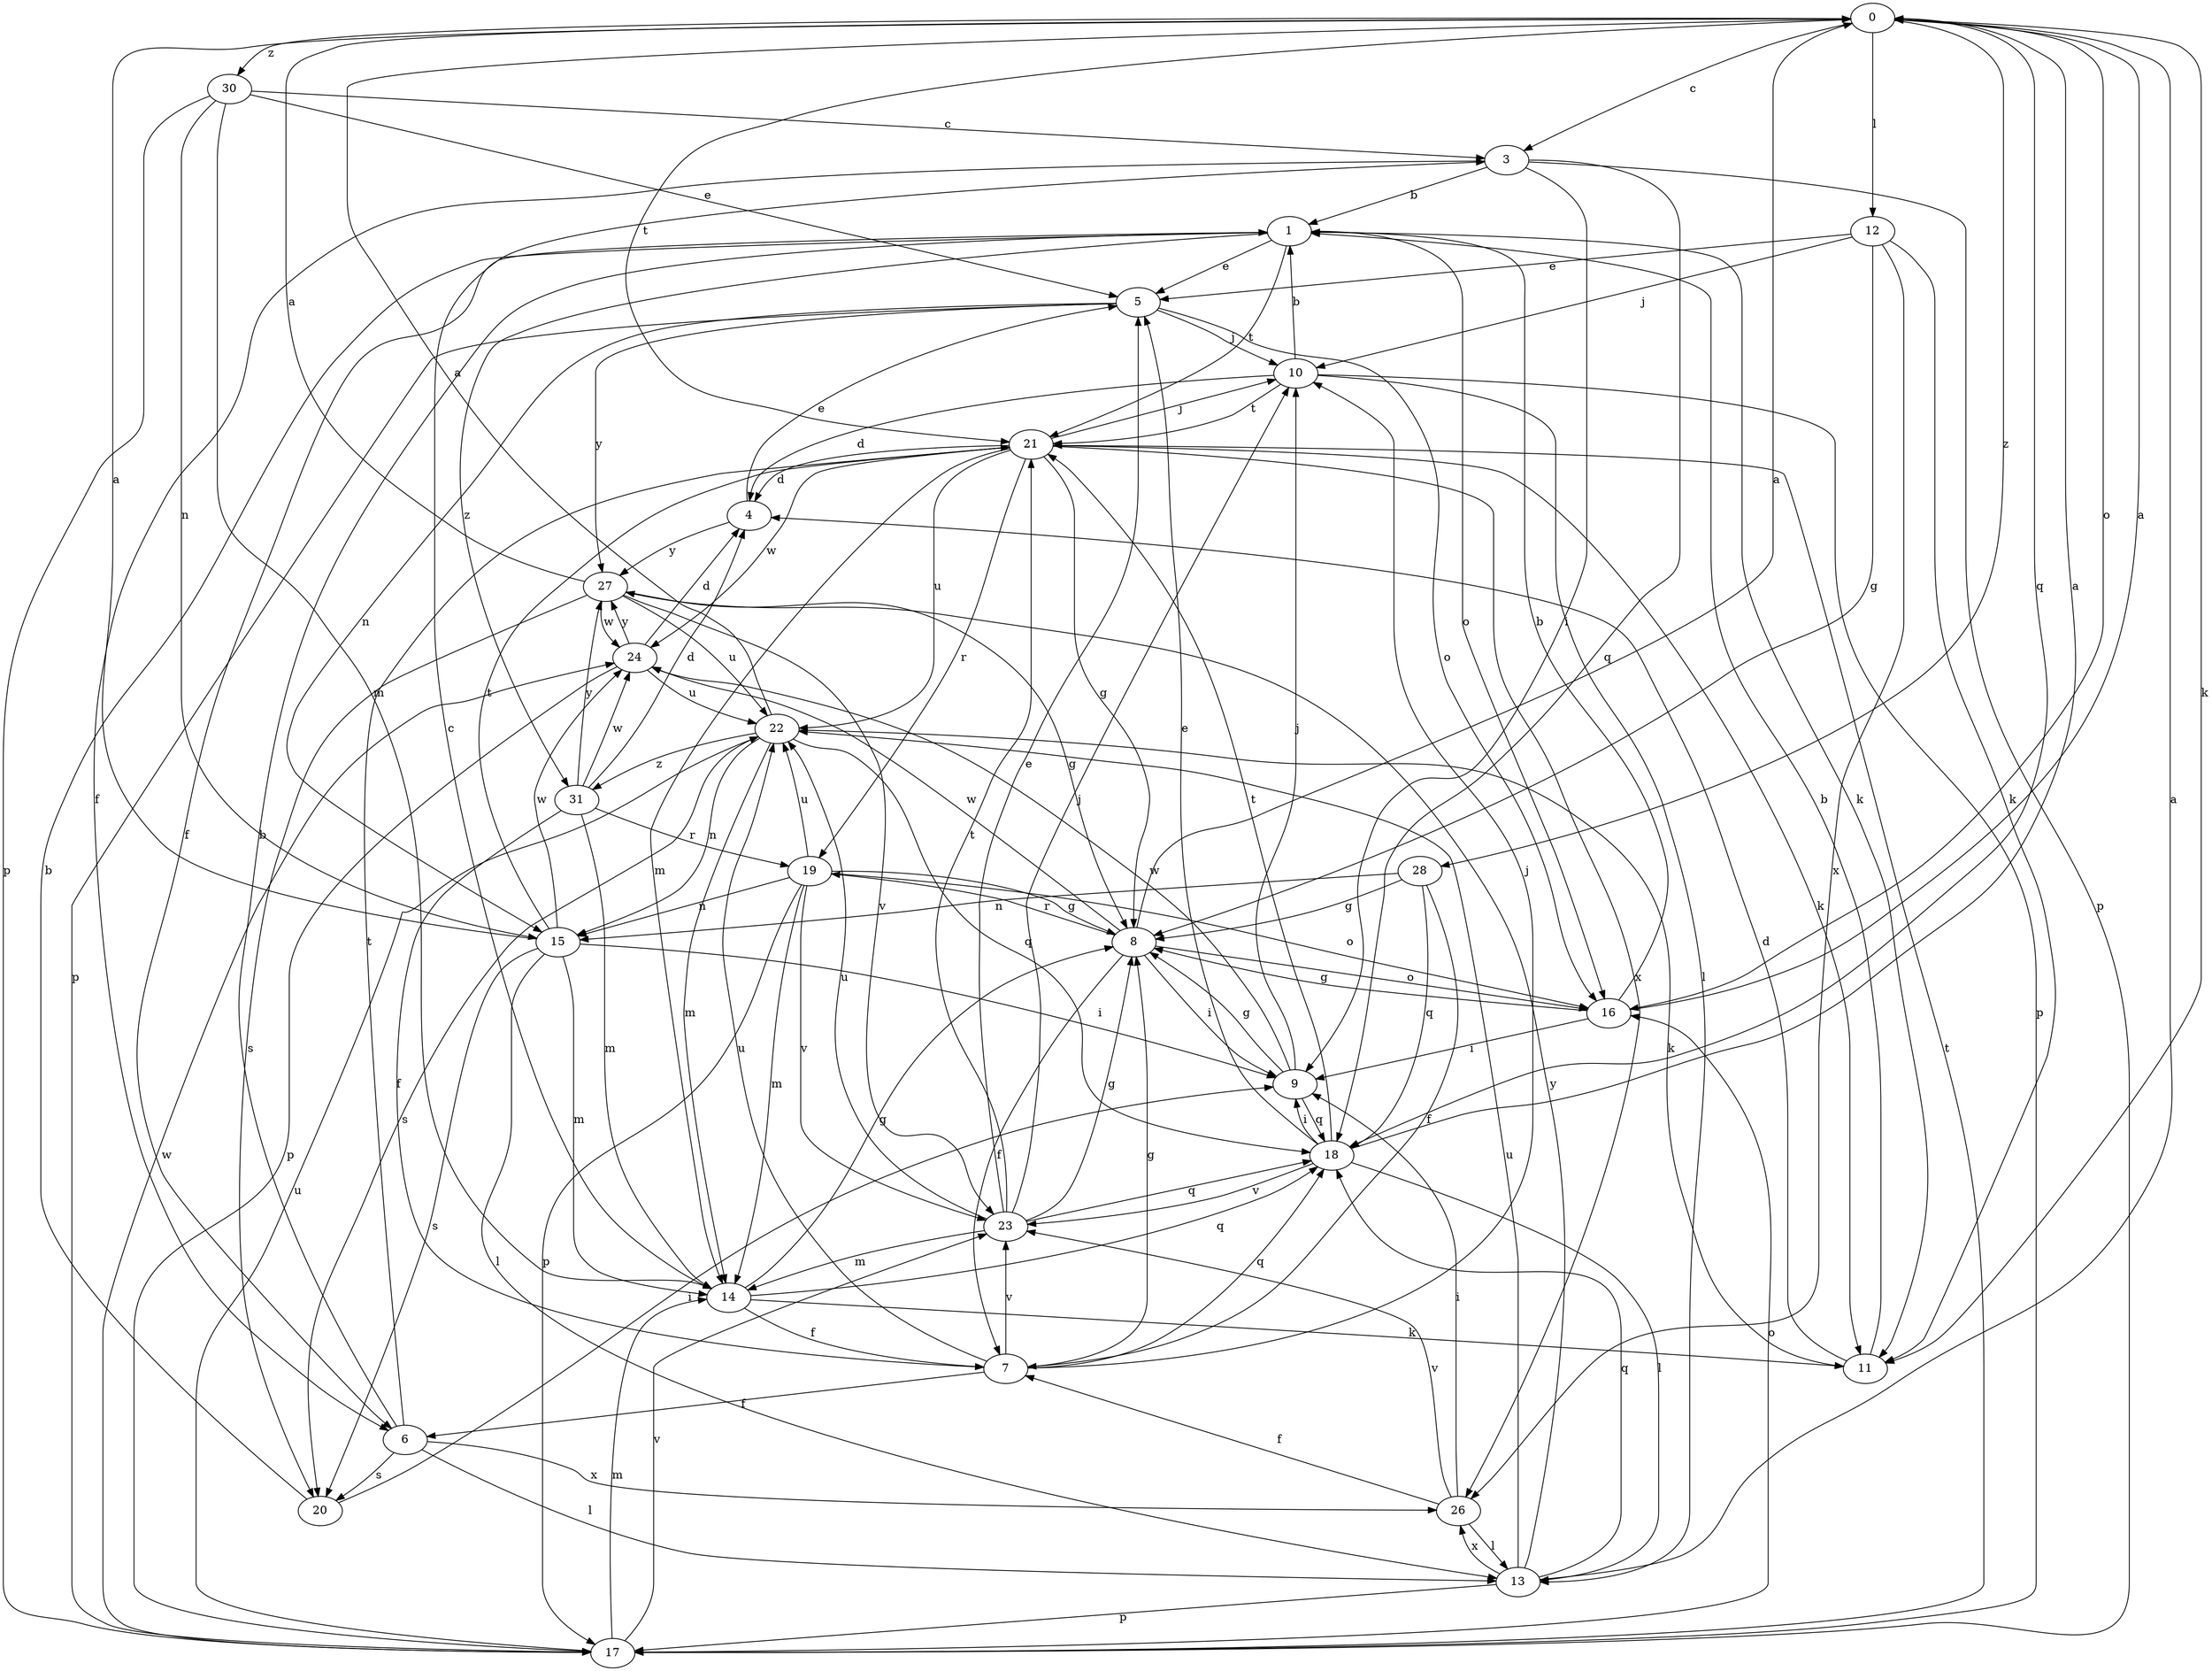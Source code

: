 strict digraph  {
0;
1;
3;
4;
5;
6;
7;
8;
9;
10;
11;
12;
13;
14;
15;
16;
17;
18;
19;
20;
21;
22;
23;
24;
26;
27;
28;
30;
31;
0 -> 3  [label=c];
0 -> 11  [label=k];
0 -> 12  [label=l];
0 -> 16  [label=o];
0 -> 18  [label=q];
0 -> 21  [label=t];
0 -> 28  [label=z];
0 -> 30  [label=z];
1 -> 5  [label=e];
1 -> 6  [label=f];
1 -> 11  [label=k];
1 -> 16  [label=o];
1 -> 21  [label=t];
1 -> 31  [label=z];
3 -> 1  [label=b];
3 -> 6  [label=f];
3 -> 9  [label=i];
3 -> 17  [label=p];
3 -> 18  [label=q];
4 -> 5  [label=e];
4 -> 27  [label=y];
5 -> 10  [label=j];
5 -> 15  [label=n];
5 -> 16  [label=o];
5 -> 17  [label=p];
5 -> 27  [label=y];
6 -> 1  [label=b];
6 -> 13  [label=l];
6 -> 20  [label=s];
6 -> 21  [label=t];
6 -> 26  [label=x];
7 -> 6  [label=f];
7 -> 8  [label=g];
7 -> 10  [label=j];
7 -> 18  [label=q];
7 -> 22  [label=u];
7 -> 23  [label=v];
8 -> 0  [label=a];
8 -> 7  [label=f];
8 -> 9  [label=i];
8 -> 16  [label=o];
8 -> 19  [label=r];
8 -> 24  [label=w];
9 -> 8  [label=g];
9 -> 10  [label=j];
9 -> 18  [label=q];
9 -> 24  [label=w];
10 -> 1  [label=b];
10 -> 4  [label=d];
10 -> 13  [label=l];
10 -> 17  [label=p];
10 -> 21  [label=t];
11 -> 1  [label=b];
11 -> 4  [label=d];
12 -> 5  [label=e];
12 -> 8  [label=g];
12 -> 10  [label=j];
12 -> 11  [label=k];
12 -> 26  [label=x];
13 -> 0  [label=a];
13 -> 17  [label=p];
13 -> 18  [label=q];
13 -> 22  [label=u];
13 -> 26  [label=x];
13 -> 27  [label=y];
14 -> 3  [label=c];
14 -> 7  [label=f];
14 -> 8  [label=g];
14 -> 11  [label=k];
14 -> 18  [label=q];
15 -> 0  [label=a];
15 -> 9  [label=i];
15 -> 13  [label=l];
15 -> 14  [label=m];
15 -> 20  [label=s];
15 -> 21  [label=t];
15 -> 24  [label=w];
16 -> 0  [label=a];
16 -> 1  [label=b];
16 -> 8  [label=g];
16 -> 9  [label=i];
17 -> 14  [label=m];
17 -> 16  [label=o];
17 -> 21  [label=t];
17 -> 22  [label=u];
17 -> 23  [label=v];
17 -> 24  [label=w];
18 -> 0  [label=a];
18 -> 5  [label=e];
18 -> 9  [label=i];
18 -> 13  [label=l];
18 -> 21  [label=t];
18 -> 23  [label=v];
19 -> 8  [label=g];
19 -> 14  [label=m];
19 -> 15  [label=n];
19 -> 16  [label=o];
19 -> 17  [label=p];
19 -> 22  [label=u];
19 -> 23  [label=v];
20 -> 1  [label=b];
20 -> 9  [label=i];
21 -> 4  [label=d];
21 -> 8  [label=g];
21 -> 10  [label=j];
21 -> 11  [label=k];
21 -> 14  [label=m];
21 -> 19  [label=r];
21 -> 22  [label=u];
21 -> 24  [label=w];
21 -> 26  [label=x];
22 -> 0  [label=a];
22 -> 11  [label=k];
22 -> 14  [label=m];
22 -> 15  [label=n];
22 -> 18  [label=q];
22 -> 20  [label=s];
22 -> 31  [label=z];
23 -> 5  [label=e];
23 -> 8  [label=g];
23 -> 10  [label=j];
23 -> 14  [label=m];
23 -> 18  [label=q];
23 -> 21  [label=t];
23 -> 22  [label=u];
24 -> 4  [label=d];
24 -> 17  [label=p];
24 -> 22  [label=u];
24 -> 27  [label=y];
26 -> 7  [label=f];
26 -> 9  [label=i];
26 -> 13  [label=l];
26 -> 23  [label=v];
27 -> 0  [label=a];
27 -> 8  [label=g];
27 -> 20  [label=s];
27 -> 22  [label=u];
27 -> 23  [label=v];
27 -> 24  [label=w];
28 -> 7  [label=f];
28 -> 8  [label=g];
28 -> 15  [label=n];
28 -> 18  [label=q];
30 -> 3  [label=c];
30 -> 5  [label=e];
30 -> 14  [label=m];
30 -> 15  [label=n];
30 -> 17  [label=p];
31 -> 4  [label=d];
31 -> 7  [label=f];
31 -> 14  [label=m];
31 -> 19  [label=r];
31 -> 24  [label=w];
31 -> 27  [label=y];
}
